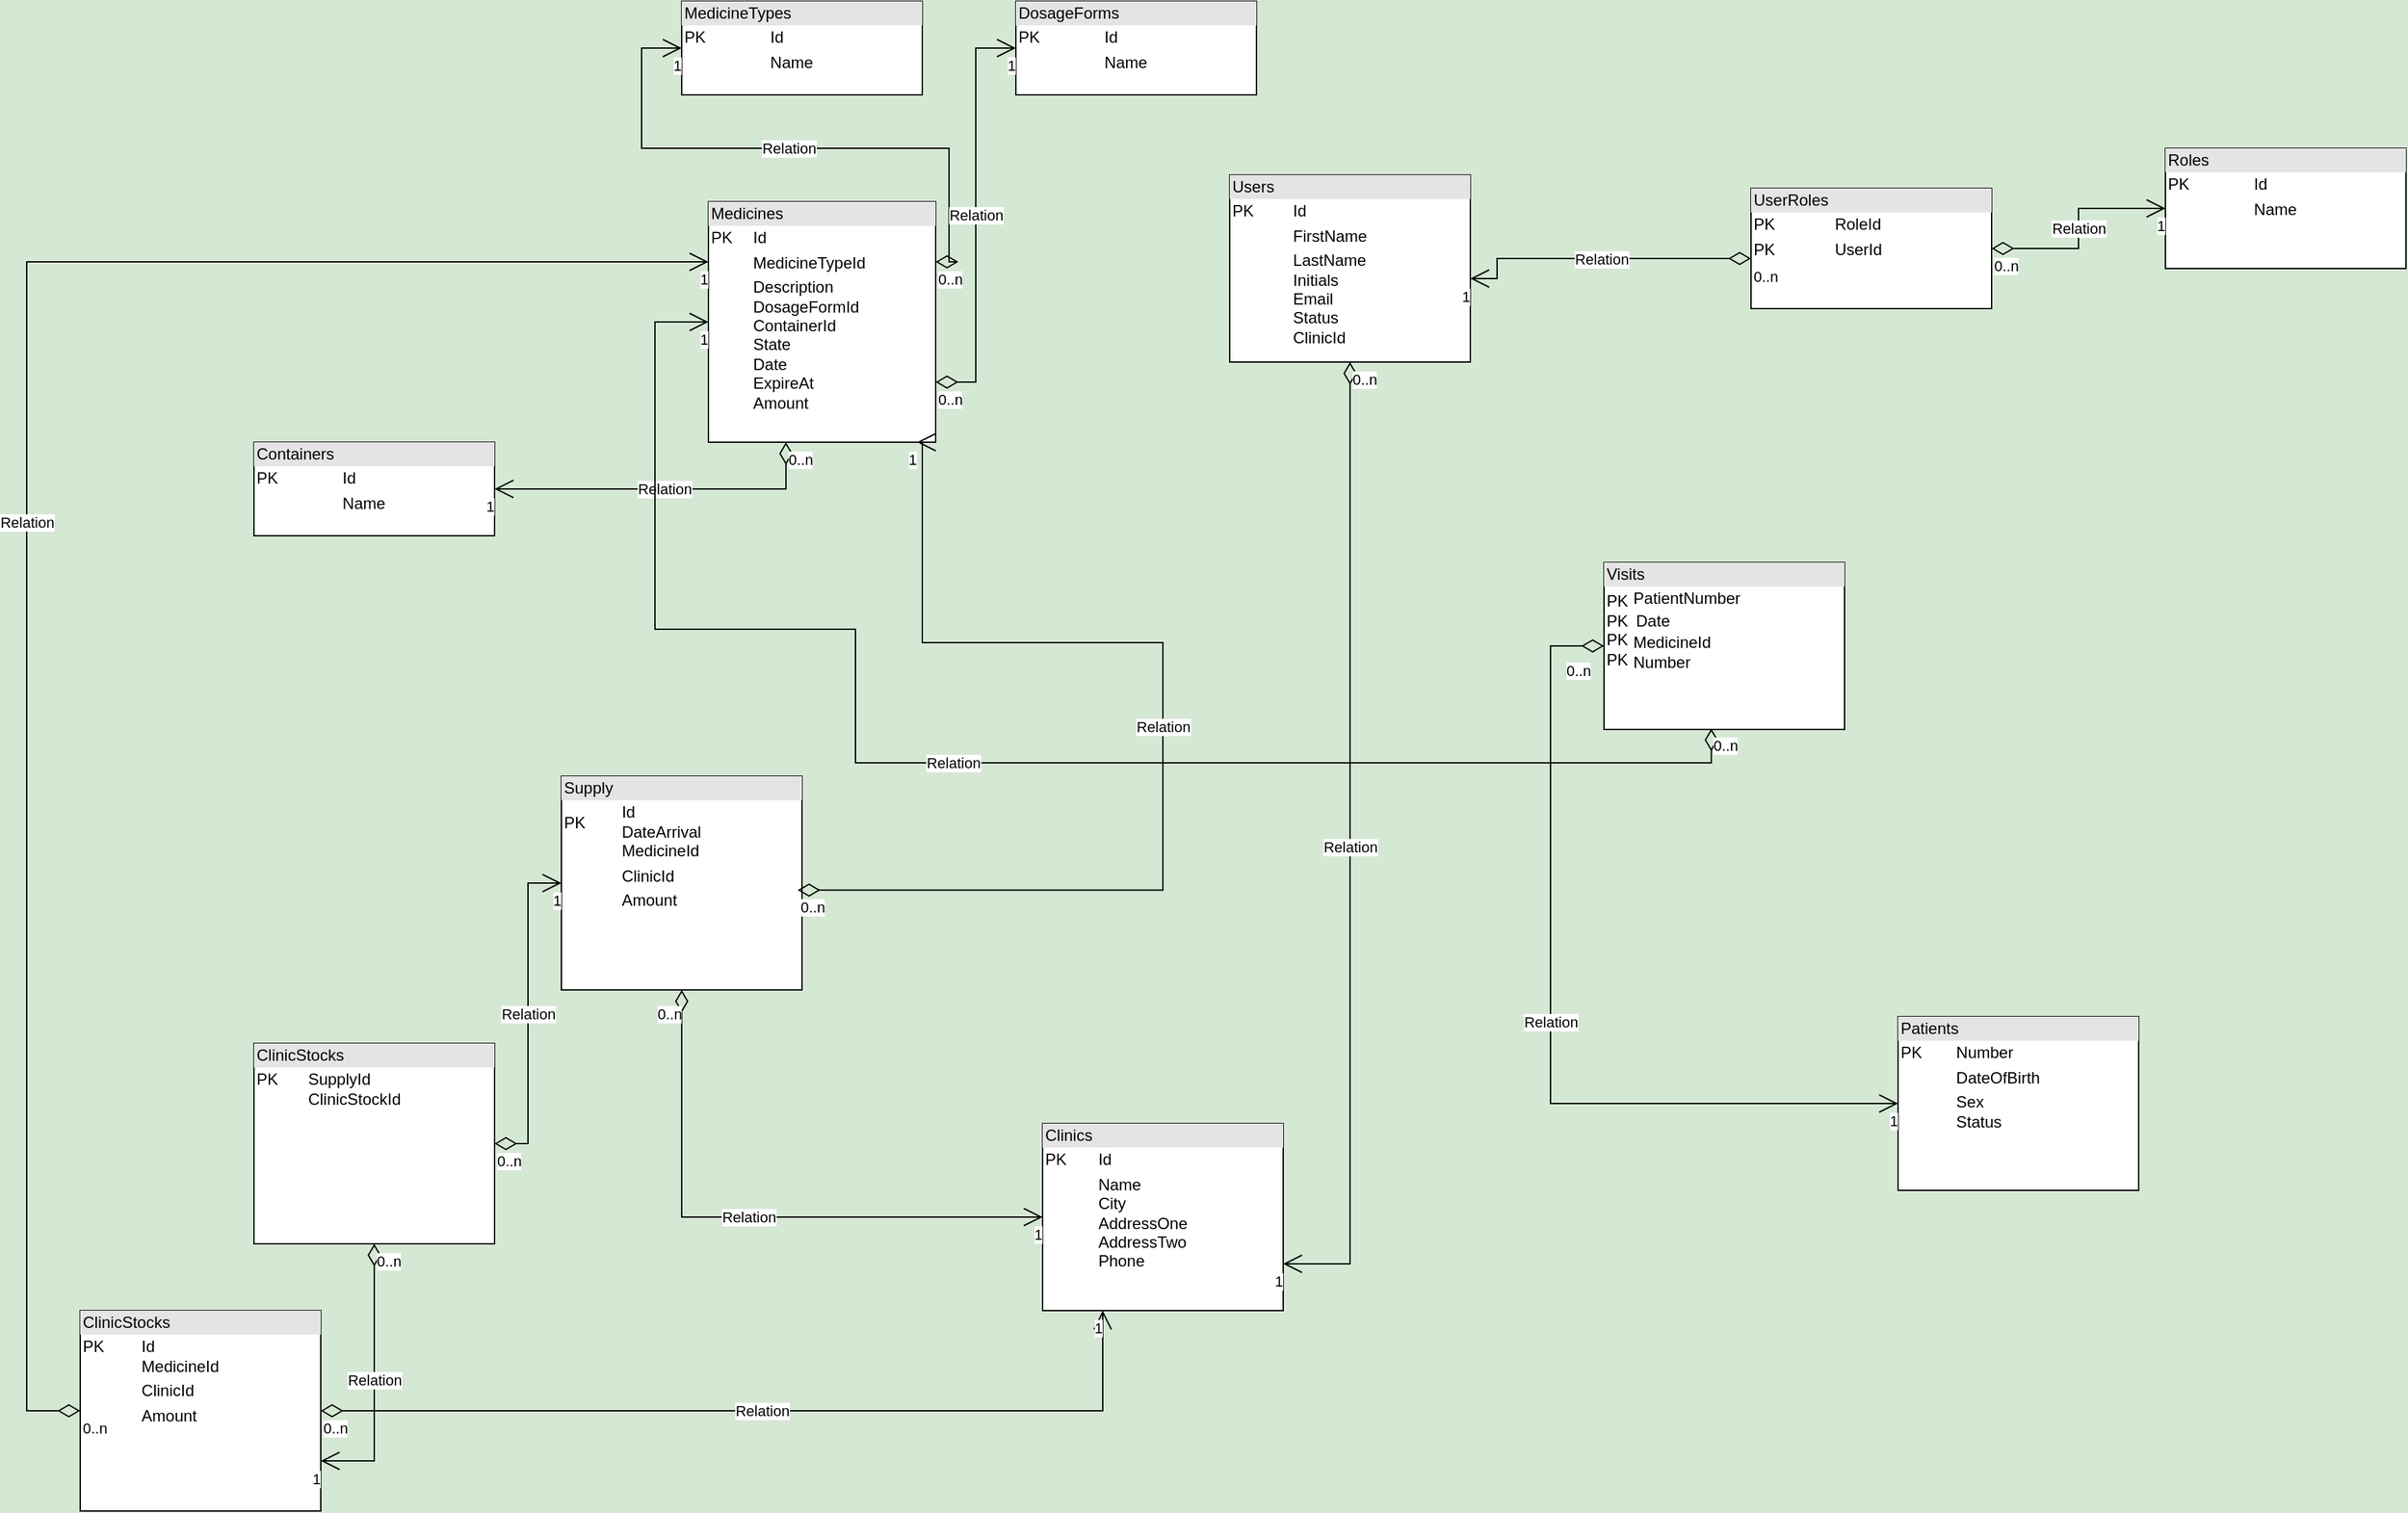 <mxfile version="26.2.13">
  <diagram name="Page-1" id="2ca16b54-16f6-2749-3443-fa8db7711227">
    <mxGraphModel dx="2792" dy="1736" grid="1" gridSize="10" guides="1" tooltips="1" connect="1" arrows="1" fold="1" page="0" pageScale="1" pageWidth="1100" pageHeight="850" background="#D5E8D4" math="0" shadow="0">
      <root>
        <mxCell id="0" />
        <mxCell id="1" parent="0" />
        <mxCell id="k5YfsXKy078yhHcY-8dC-7" value="&lt;div style=&quot;box-sizing: border-box; width: 100%; background: rgb(228, 228, 228); padding: 2px;&quot;&gt;Users&lt;/div&gt;&lt;table style=&quot;width:100%;font-size:1em;&quot; cellpadding=&quot;2&quot; cellspacing=&quot;0&quot;&gt;&lt;tbody&gt;&lt;tr&gt;&lt;td&gt;PK&lt;/td&gt;&lt;td&gt;Id&lt;/td&gt;&lt;/tr&gt;&lt;tr&gt;&lt;td&gt;&lt;br&gt;&lt;/td&gt;&lt;td&gt;FirstName&lt;/td&gt;&lt;/tr&gt;&lt;tr&gt;&lt;td&gt;&lt;/td&gt;&lt;td&gt;LastName&lt;br&gt;Initials&lt;br&gt;Email&lt;br&gt;Status&lt;br&gt;ClinicId&lt;/td&gt;&lt;/tr&gt;&lt;/tbody&gt;&lt;/table&gt;" style="verticalAlign=top;align=left;overflow=fill;html=1;whiteSpace=wrap;" parent="1" vertex="1">
          <mxGeometry x="290" y="-130" width="180" height="140" as="geometry" />
        </mxCell>
        <mxCell id="k5YfsXKy078yhHcY-8dC-8" value="&lt;div style=&quot;box-sizing: border-box; width: 100%; background: rgb(228, 228, 228); padding: 2px;&quot;&gt;Roles&lt;/div&gt;&lt;table style=&quot;width:100%;font-size:1em;&quot; cellpadding=&quot;2&quot; cellspacing=&quot;0&quot;&gt;&lt;tbody&gt;&lt;tr&gt;&lt;td&gt;PK&lt;/td&gt;&lt;td&gt;Id&lt;/td&gt;&lt;/tr&gt;&lt;tr&gt;&lt;td&gt;&lt;br&gt;&lt;/td&gt;&lt;td&gt;Name&lt;/td&gt;&lt;/tr&gt;&lt;tr&gt;&lt;td&gt;&lt;/td&gt;&lt;td&gt;&lt;br&gt;&lt;/td&gt;&lt;/tr&gt;&lt;/tbody&gt;&lt;/table&gt;" style="verticalAlign=top;align=left;overflow=fill;html=1;whiteSpace=wrap;" parent="1" vertex="1">
          <mxGeometry x="990" y="-150" width="180" height="90" as="geometry" />
        </mxCell>
        <mxCell id="k5YfsXKy078yhHcY-8dC-9" value="&lt;div style=&quot;box-sizing: border-box; width: 100%; background: rgb(228, 228, 228); padding: 2px;&quot;&gt;MedicineTypes&lt;/div&gt;&lt;table style=&quot;width:100%;font-size:1em;&quot; cellpadding=&quot;2&quot; cellspacing=&quot;0&quot;&gt;&lt;tbody&gt;&lt;tr&gt;&lt;td&gt;PK&lt;/td&gt;&lt;td&gt;Id&lt;/td&gt;&lt;/tr&gt;&lt;tr&gt;&lt;td&gt;&lt;br&gt;&lt;/td&gt;&lt;td&gt;Name&lt;/td&gt;&lt;/tr&gt;&lt;tr&gt;&lt;td&gt;&lt;/td&gt;&lt;td&gt;&lt;br&gt;&lt;/td&gt;&lt;/tr&gt;&lt;/tbody&gt;&lt;/table&gt;" style="verticalAlign=top;align=left;overflow=fill;html=1;whiteSpace=wrap;" parent="1" vertex="1">
          <mxGeometry x="-120" y="-260" width="180" height="70" as="geometry" />
        </mxCell>
        <mxCell id="k5YfsXKy078yhHcY-8dC-10" value="&lt;div style=&quot;box-sizing: border-box; width: 100%; background: rgb(228, 228, 228); padding: 2px;&quot;&gt;DosageForms&lt;/div&gt;&lt;table style=&quot;width:100%;font-size:1em;&quot; cellpadding=&quot;2&quot; cellspacing=&quot;0&quot;&gt;&lt;tbody&gt;&lt;tr&gt;&lt;td&gt;PK&lt;/td&gt;&lt;td&gt;Id&lt;/td&gt;&lt;/tr&gt;&lt;tr&gt;&lt;td&gt;&lt;br&gt;&lt;/td&gt;&lt;td&gt;Name&lt;/td&gt;&lt;/tr&gt;&lt;tr&gt;&lt;td&gt;&lt;/td&gt;&lt;td&gt;&lt;br&gt;&lt;/td&gt;&lt;/tr&gt;&lt;/tbody&gt;&lt;/table&gt;" style="verticalAlign=top;align=left;overflow=fill;html=1;whiteSpace=wrap;" parent="1" vertex="1">
          <mxGeometry x="130" y="-260" width="180" height="70" as="geometry" />
        </mxCell>
        <mxCell id="k5YfsXKy078yhHcY-8dC-11" value="&lt;div style=&quot;box-sizing: border-box; width: 100%; background: rgb(228, 228, 228); padding: 2px;&quot;&gt;Medicines&lt;/div&gt;&lt;table style=&quot;width:100%;font-size:1em;&quot; cellpadding=&quot;2&quot; cellspacing=&quot;0&quot;&gt;&lt;tbody&gt;&lt;tr&gt;&lt;td&gt;PK&lt;/td&gt;&lt;td&gt;Id&lt;/td&gt;&lt;/tr&gt;&lt;tr&gt;&lt;td&gt;&lt;br&gt;&lt;/td&gt;&lt;td&gt;MedicineTypeId&lt;/td&gt;&lt;/tr&gt;&lt;tr&gt;&lt;td&gt;&lt;/td&gt;&lt;td&gt;Description&lt;br&gt;DosageFormId&lt;br&gt;ContainerId&lt;br&gt;State&lt;br&gt;Date&lt;br&gt;ExpireAt&lt;br&gt;Amount&lt;br&gt;&lt;br&gt;&lt;br&gt;&lt;br&gt;&lt;br&gt;&lt;/td&gt;&lt;/tr&gt;&lt;/tbody&gt;&lt;/table&gt;" style="verticalAlign=top;align=left;overflow=fill;html=1;whiteSpace=wrap;" parent="1" vertex="1">
          <mxGeometry x="-100" y="-110" width="170" height="180" as="geometry" />
        </mxCell>
        <mxCell id="k5YfsXKy078yhHcY-8dC-12" value="&lt;div style=&quot;box-sizing: border-box; width: 100%; background: rgb(228, 228, 228); padding: 2px;&quot;&gt;UserRoles&lt;/div&gt;&lt;table style=&quot;width:100%;font-size:1em;&quot; cellpadding=&quot;2&quot; cellspacing=&quot;0&quot;&gt;&lt;tbody&gt;&lt;tr&gt;&lt;td&gt;PK&lt;/td&gt;&lt;td&gt;RoleId&lt;/td&gt;&lt;/tr&gt;&lt;tr&gt;&lt;td&gt;PK&lt;/td&gt;&lt;td&gt;UserId&lt;/td&gt;&lt;/tr&gt;&lt;tr&gt;&lt;td&gt;&lt;/td&gt;&lt;td&gt;&lt;br&gt;&lt;/td&gt;&lt;/tr&gt;&lt;/tbody&gt;&lt;/table&gt;" style="verticalAlign=top;align=left;overflow=fill;html=1;whiteSpace=wrap;" parent="1" vertex="1">
          <mxGeometry x="680" y="-120" width="180" height="90" as="geometry" />
        </mxCell>
        <mxCell id="k5YfsXKy078yhHcY-8dC-21" value="&lt;div style=&quot;box-sizing: border-box; width: 100%; background: rgb(228, 228, 228); padding: 2px;&quot;&gt;Containers&lt;/div&gt;&lt;table style=&quot;width:100%;font-size:1em;&quot; cellpadding=&quot;2&quot; cellspacing=&quot;0&quot;&gt;&lt;tbody&gt;&lt;tr&gt;&lt;td&gt;PK&lt;/td&gt;&lt;td&gt;Id&lt;/td&gt;&lt;/tr&gt;&lt;tr&gt;&lt;td&gt;&lt;br&gt;&lt;/td&gt;&lt;td&gt;Name&lt;/td&gt;&lt;/tr&gt;&lt;tr&gt;&lt;td&gt;&lt;/td&gt;&lt;td&gt;&lt;br&gt;&lt;/td&gt;&lt;/tr&gt;&lt;/tbody&gt;&lt;/table&gt;" style="verticalAlign=top;align=left;overflow=fill;html=1;whiteSpace=wrap;" parent="1" vertex="1">
          <mxGeometry x="-440" y="70" width="180" height="70" as="geometry" />
        </mxCell>
        <mxCell id="k5YfsXKy078yhHcY-8dC-23" value="&lt;div style=&quot;box-sizing: border-box; width: 100%; background: rgb(228, 228, 228); padding: 2px;&quot;&gt;Supply&lt;/div&gt;&lt;table style=&quot;width:100%;font-size:1em;&quot; cellpadding=&quot;2&quot; cellspacing=&quot;0&quot;&gt;&lt;tbody&gt;&lt;tr&gt;&lt;td&gt;PK&lt;br&gt;&lt;br&gt;&lt;/td&gt;&lt;td&gt;Id&lt;br&gt;DateArrival&lt;br&gt;MedicineId&lt;/td&gt;&lt;/tr&gt;&lt;tr&gt;&lt;td&gt;&lt;br&gt;&lt;/td&gt;&lt;td&gt;ClinicId&lt;/td&gt;&lt;/tr&gt;&lt;tr&gt;&lt;td&gt;&lt;/td&gt;&lt;td&gt;Amount&lt;br&gt;&lt;br&gt;&lt;/td&gt;&lt;/tr&gt;&lt;/tbody&gt;&lt;/table&gt;" style="verticalAlign=top;align=left;overflow=fill;html=1;whiteSpace=wrap;" parent="1" vertex="1">
          <mxGeometry x="-210" y="320" width="180" height="160" as="geometry" />
        </mxCell>
        <mxCell id="k5YfsXKy078yhHcY-8dC-24" value="&lt;div style=&quot;box-sizing: border-box; width: 100%; background: rgb(228, 228, 228); padding: 2px;&quot;&gt;Clinics&lt;/div&gt;&lt;table style=&quot;width:100%;font-size:1em;&quot; cellpadding=&quot;2&quot; cellspacing=&quot;0&quot;&gt;&lt;tbody&gt;&lt;tr&gt;&lt;td&gt;PK&lt;/td&gt;&lt;td&gt;Id&lt;/td&gt;&lt;/tr&gt;&lt;tr&gt;&lt;td&gt;&lt;br&gt;&lt;/td&gt;&lt;td&gt;Name&lt;br&gt;City&lt;br&gt;AddressOne&lt;br&gt;AddressTwo&lt;br&gt;Phone&lt;/td&gt;&lt;/tr&gt;&lt;tr&gt;&lt;td&gt;&lt;/td&gt;&lt;td&gt;&lt;br&gt;&lt;/td&gt;&lt;/tr&gt;&lt;/tbody&gt;&lt;/table&gt;" style="verticalAlign=top;align=left;overflow=fill;html=1;whiteSpace=wrap;" parent="1" vertex="1">
          <mxGeometry x="150" y="580" width="180" height="140" as="geometry" />
        </mxCell>
        <mxCell id="k5YfsXKy078yhHcY-8dC-32" value="Relation" style="endArrow=open;html=1;endSize=12;startArrow=diamondThin;startSize=14;startFill=0;edgeStyle=orthogonalEdgeStyle;rounded=0;exitX=0.982;exitY=0.533;exitDx=0;exitDy=0;entryX=0.918;entryY=1;entryDx=0;entryDy=0;exitPerimeter=0;entryPerimeter=0;" parent="1" source="k5YfsXKy078yhHcY-8dC-23" target="k5YfsXKy078yhHcY-8dC-11" edge="1">
          <mxGeometry relative="1" as="geometry">
            <mxPoint x="60" y="427.5" as="sourcePoint" />
            <mxPoint x="60" y="-10" as="targetPoint" />
            <Array as="points">
              <mxPoint x="240" y="405" />
              <mxPoint x="240" y="220" />
              <mxPoint x="60" y="220" />
              <mxPoint x="60" y="70" />
            </Array>
          </mxGeometry>
        </mxCell>
        <mxCell id="k5YfsXKy078yhHcY-8dC-33" value="0..n" style="edgeLabel;resizable=0;html=1;align=left;verticalAlign=top;" parent="k5YfsXKy078yhHcY-8dC-32" connectable="0" vertex="1">
          <mxGeometry x="-1" relative="1" as="geometry" />
        </mxCell>
        <mxCell id="k5YfsXKy078yhHcY-8dC-34" value="1" style="edgeLabel;resizable=0;html=1;align=right;verticalAlign=top;" parent="k5YfsXKy078yhHcY-8dC-32" connectable="0" vertex="1">
          <mxGeometry x="1" relative="1" as="geometry" />
        </mxCell>
        <mxCell id="k5YfsXKy078yhHcY-8dC-35" value="Relation" style="endArrow=open;html=1;endSize=12;startArrow=diamondThin;startSize=14;startFill=0;edgeStyle=orthogonalEdgeStyle;rounded=0;exitX=0.5;exitY=1;exitDx=0;exitDy=0;entryX=0;entryY=0.5;entryDx=0;entryDy=0;" parent="1" source="k5YfsXKy078yhHcY-8dC-23" target="k5YfsXKy078yhHcY-8dC-24" edge="1">
          <mxGeometry relative="1" as="geometry">
            <mxPoint x="430" y="350" as="sourcePoint" />
            <mxPoint x="20" y="560" as="targetPoint" />
            <Array as="points">
              <mxPoint x="-120" y="650" />
            </Array>
          </mxGeometry>
        </mxCell>
        <mxCell id="k5YfsXKy078yhHcY-8dC-36" value="0..n" style="edgeLabel;resizable=0;html=1;align=left;verticalAlign=top;" parent="k5YfsXKy078yhHcY-8dC-35" connectable="0" vertex="1">
          <mxGeometry x="-1" relative="1" as="geometry">
            <mxPoint x="-20" y="5" as="offset" />
          </mxGeometry>
        </mxCell>
        <mxCell id="k5YfsXKy078yhHcY-8dC-37" value="1" style="edgeLabel;resizable=0;html=1;align=right;verticalAlign=top;" parent="k5YfsXKy078yhHcY-8dC-35" connectable="0" vertex="1">
          <mxGeometry x="1" relative="1" as="geometry" />
        </mxCell>
        <mxCell id="k5YfsXKy078yhHcY-8dC-38" value="Relation" style="endArrow=open;html=1;endSize=12;startArrow=diamondThin;startSize=14;startFill=0;edgeStyle=orthogonalEdgeStyle;rounded=0;exitX=0;exitY=0.5;exitDx=0;exitDy=0;entryX=1;entryY=0.5;entryDx=0;entryDy=0;" parent="1" edge="1">
          <mxGeometry relative="1" as="geometry">
            <mxPoint x="680" y="-67.5" as="sourcePoint" />
            <mxPoint x="470" y="-52.5" as="targetPoint" />
            <Array as="points">
              <mxPoint x="490" y="-67" />
              <mxPoint x="490" y="-52" />
            </Array>
          </mxGeometry>
        </mxCell>
        <mxCell id="k5YfsXKy078yhHcY-8dC-39" value="0..n" style="edgeLabel;resizable=0;html=1;align=left;verticalAlign=top;" parent="k5YfsXKy078yhHcY-8dC-38" connectable="0" vertex="1">
          <mxGeometry x="-1" relative="1" as="geometry" />
        </mxCell>
        <mxCell id="k5YfsXKy078yhHcY-8dC-40" value="1" style="edgeLabel;resizable=0;html=1;align=right;verticalAlign=top;" parent="k5YfsXKy078yhHcY-8dC-38" connectable="0" vertex="1">
          <mxGeometry x="1" relative="1" as="geometry" />
        </mxCell>
        <mxCell id="k5YfsXKy078yhHcY-8dC-41" value="Relation" style="endArrow=open;html=1;endSize=12;startArrow=diamondThin;startSize=14;startFill=0;edgeStyle=orthogonalEdgeStyle;rounded=0;exitX=1;exitY=0.5;exitDx=0;exitDy=0;entryX=0;entryY=0.5;entryDx=0;entryDy=0;" parent="1" source="k5YfsXKy078yhHcY-8dC-12" target="k5YfsXKy078yhHcY-8dC-8" edge="1">
          <mxGeometry relative="1" as="geometry">
            <mxPoint x="410" y="350" as="sourcePoint" />
            <mxPoint x="570" y="350" as="targetPoint" />
          </mxGeometry>
        </mxCell>
        <mxCell id="k5YfsXKy078yhHcY-8dC-42" value="0..n" style="edgeLabel;resizable=0;html=1;align=left;verticalAlign=top;" parent="k5YfsXKy078yhHcY-8dC-41" connectable="0" vertex="1">
          <mxGeometry x="-1" relative="1" as="geometry" />
        </mxCell>
        <mxCell id="k5YfsXKy078yhHcY-8dC-43" value="1" style="edgeLabel;resizable=0;html=1;align=right;verticalAlign=top;" parent="k5YfsXKy078yhHcY-8dC-41" connectable="0" vertex="1">
          <mxGeometry x="1" relative="1" as="geometry" />
        </mxCell>
        <mxCell id="k5YfsXKy078yhHcY-8dC-49" value="Relation" style="endArrow=open;html=1;endSize=12;startArrow=diamondThin;startSize=14;startFill=0;edgeStyle=orthogonalEdgeStyle;rounded=0;exitX=1;exitY=0.25;exitDx=0;exitDy=0;entryX=0;entryY=0.5;entryDx=0;entryDy=0;" parent="1" source="k5YfsXKy078yhHcY-8dC-11" target="k5YfsXKy078yhHcY-8dC-9" edge="1">
          <mxGeometry relative="1" as="geometry">
            <mxPoint x="600" y="360" as="sourcePoint" />
            <mxPoint x="760" y="360" as="targetPoint" />
            <mxPoint as="offset" />
            <Array as="points">
              <mxPoint x="80" y="-65" />
              <mxPoint x="80" y="-150" />
              <mxPoint x="-150" y="-150" />
              <mxPoint x="-150" y="-225" />
            </Array>
          </mxGeometry>
        </mxCell>
        <mxCell id="k5YfsXKy078yhHcY-8dC-50" value="0..n" style="edgeLabel;resizable=0;html=1;align=left;verticalAlign=top;" parent="k5YfsXKy078yhHcY-8dC-49" connectable="0" vertex="1">
          <mxGeometry x="-1" relative="1" as="geometry" />
        </mxCell>
        <mxCell id="k5YfsXKy078yhHcY-8dC-51" value="1" style="edgeLabel;resizable=0;html=1;align=right;verticalAlign=top;" parent="k5YfsXKy078yhHcY-8dC-49" connectable="0" vertex="1">
          <mxGeometry x="1" relative="1" as="geometry" />
        </mxCell>
        <mxCell id="k5YfsXKy078yhHcY-8dC-52" value="Relation" style="endArrow=open;html=1;endSize=12;startArrow=diamondThin;startSize=14;startFill=0;edgeStyle=orthogonalEdgeStyle;rounded=0;exitX=1;exitY=0.75;exitDx=0;exitDy=0;entryX=0;entryY=0.5;entryDx=0;entryDy=0;" parent="1" source="k5YfsXKy078yhHcY-8dC-11" target="k5YfsXKy078yhHcY-8dC-10" edge="1">
          <mxGeometry relative="1" as="geometry">
            <mxPoint x="590" y="414.5" as="sourcePoint" />
            <mxPoint x="750" y="414.5" as="targetPoint" />
          </mxGeometry>
        </mxCell>
        <mxCell id="k5YfsXKy078yhHcY-8dC-53" value="0..n" style="edgeLabel;resizable=0;html=1;align=left;verticalAlign=top;" parent="k5YfsXKy078yhHcY-8dC-52" connectable="0" vertex="1">
          <mxGeometry x="-1" relative="1" as="geometry" />
        </mxCell>
        <mxCell id="k5YfsXKy078yhHcY-8dC-54" value="1" style="edgeLabel;resizable=0;html=1;align=right;verticalAlign=top;" parent="k5YfsXKy078yhHcY-8dC-52" connectable="0" vertex="1">
          <mxGeometry x="1" relative="1" as="geometry" />
        </mxCell>
        <mxCell id="k5YfsXKy078yhHcY-8dC-55" value="Relation" style="endArrow=open;html=1;endSize=12;startArrow=diamondThin;startSize=14;startFill=0;edgeStyle=orthogonalEdgeStyle;rounded=0;exitX=0.341;exitY=0.998;exitDx=0;exitDy=0;entryX=1;entryY=0.5;entryDx=0;entryDy=0;exitPerimeter=0;" parent="1" target="k5YfsXKy078yhHcY-8dC-21" edge="1">
          <mxGeometry relative="1" as="geometry">
            <mxPoint x="-42.03" y="70.0" as="sourcePoint" />
            <mxPoint x="-390" y="105.36" as="targetPoint" />
            <Array as="points">
              <mxPoint x="-42" y="105" />
            </Array>
          </mxGeometry>
        </mxCell>
        <mxCell id="k5YfsXKy078yhHcY-8dC-56" value="0..n" style="edgeLabel;resizable=0;html=1;align=left;verticalAlign=top;" parent="k5YfsXKy078yhHcY-8dC-55" connectable="0" vertex="1">
          <mxGeometry x="-1" relative="1" as="geometry" />
        </mxCell>
        <mxCell id="k5YfsXKy078yhHcY-8dC-57" value="1" style="edgeLabel;resizable=0;html=1;align=right;verticalAlign=top;" parent="k5YfsXKy078yhHcY-8dC-55" connectable="0" vertex="1">
          <mxGeometry x="1" relative="1" as="geometry" />
        </mxCell>
        <mxCell id="k5YfsXKy078yhHcY-8dC-63" value="&lt;div style=&quot;box-sizing: border-box; width: 100%; background: rgb(228, 228, 228); padding: 2px;&quot;&gt;Patients&lt;/div&gt;&lt;table style=&quot;width:100%;font-size:1em;&quot; cellpadding=&quot;2&quot; cellspacing=&quot;0&quot;&gt;&lt;tbody&gt;&lt;tr&gt;&lt;td&gt;PK&lt;/td&gt;&lt;td&gt;Number&lt;/td&gt;&lt;/tr&gt;&lt;tr&gt;&lt;td&gt;&lt;/td&gt;&lt;td&gt;DateOfBirth&lt;/td&gt;&lt;/tr&gt;&lt;tr&gt;&lt;td&gt;&lt;/td&gt;&lt;td&gt;Sex&lt;br&gt;Status&lt;/td&gt;&lt;/tr&gt;&lt;/tbody&gt;&lt;/table&gt;" style="verticalAlign=top;align=left;overflow=fill;html=1;whiteSpace=wrap;" parent="1" vertex="1">
          <mxGeometry x="790" y="500" width="180" height="130" as="geometry" />
        </mxCell>
        <mxCell id="k5YfsXKy078yhHcY-8dC-65" value="&lt;div style=&quot;box-sizing: border-box; width: 100%; background: rgb(228, 228, 228); padding: 2px;&quot;&gt;Visits&lt;/div&gt;&lt;table style=&quot;width:100%;font-size:1em;&quot; cellpadding=&quot;2&quot; cellspacing=&quot;0&quot;&gt;&lt;tbody&gt;&lt;tr&gt;&lt;td&gt;PK&lt;br&gt;PK&lt;br&gt;PK&lt;br&gt;PK&lt;/td&gt;&lt;td&gt;PatientNumber&lt;span style=&quot;white-space: pre;&quot;&gt;&#x9;&lt;/span&gt;&lt;span style=&quot;white-space: pre;&quot;&gt;&#x9;&lt;/span&gt;&lt;table style=&quot;font-size: 1em; width: 180px;&quot; cellpadding=&quot;2&quot; cellspacing=&quot;0&quot;&gt;&lt;tbody&gt;&lt;tr&gt;&lt;td&gt;Date&lt;/td&gt;&lt;/tr&gt;&lt;tr&gt;&lt;/tr&gt;&lt;/tbody&gt;&lt;/table&gt;MedicineId&lt;br&gt;Number&lt;/td&gt;&lt;/tr&gt;&lt;tr&gt;&lt;td&gt;&lt;br&gt;&lt;/td&gt;&lt;td&gt;&lt;br&gt;&lt;br&gt;&lt;/td&gt;&lt;/tr&gt;&lt;tr&gt;&lt;td&gt;&lt;/td&gt;&lt;td&gt;&lt;br&gt;&lt;/td&gt;&lt;/tr&gt;&lt;/tbody&gt;&lt;/table&gt;" style="verticalAlign=top;align=left;overflow=fill;html=1;whiteSpace=wrap;" parent="1" vertex="1">
          <mxGeometry x="570" y="160" width="180" height="125" as="geometry" />
        </mxCell>
        <mxCell id="k5YfsXKy078yhHcY-8dC-66" value="Relation" style="endArrow=open;html=1;endSize=12;startArrow=diamondThin;startSize=14;startFill=0;edgeStyle=orthogonalEdgeStyle;rounded=0;exitX=0;exitY=0.5;exitDx=0;exitDy=0;entryX=0;entryY=0.5;entryDx=0;entryDy=0;" parent="1" source="k5YfsXKy078yhHcY-8dC-65" target="k5YfsXKy078yhHcY-8dC-63" edge="1">
          <mxGeometry relative="1" as="geometry">
            <mxPoint x="410" y="470" as="sourcePoint" />
            <mxPoint x="570" y="470" as="targetPoint" />
            <Array as="points">
              <mxPoint x="530" y="223" />
              <mxPoint x="530" y="565" />
            </Array>
          </mxGeometry>
        </mxCell>
        <mxCell id="k5YfsXKy078yhHcY-8dC-67" value="0..n" style="edgeLabel;resizable=0;html=1;align=left;verticalAlign=top;" parent="k5YfsXKy078yhHcY-8dC-66" connectable="0" vertex="1">
          <mxGeometry x="-1" relative="1" as="geometry">
            <mxPoint x="-30" y="5" as="offset" />
          </mxGeometry>
        </mxCell>
        <mxCell id="k5YfsXKy078yhHcY-8dC-68" value="1" style="edgeLabel;resizable=0;html=1;align=right;verticalAlign=top;" parent="k5YfsXKy078yhHcY-8dC-66" connectable="0" vertex="1">
          <mxGeometry x="1" relative="1" as="geometry" />
        </mxCell>
        <mxCell id="k5YfsXKy078yhHcY-8dC-69" value="Relation" style="endArrow=open;html=1;endSize=12;startArrow=diamondThin;startSize=14;startFill=0;edgeStyle=orthogonalEdgeStyle;rounded=0;exitX=0.5;exitY=1;exitDx=0;exitDy=0;entryX=1;entryY=0.75;entryDx=0;entryDy=0;" parent="1" source="k5YfsXKy078yhHcY-8dC-7" target="k5YfsXKy078yhHcY-8dC-24" edge="1">
          <mxGeometry relative="1" as="geometry">
            <mxPoint x="410" y="370" as="sourcePoint" />
            <mxPoint x="570" y="370" as="targetPoint" />
            <Array as="points">
              <mxPoint x="380" y="685" />
            </Array>
            <mxPoint as="offset" />
          </mxGeometry>
        </mxCell>
        <mxCell id="k5YfsXKy078yhHcY-8dC-70" value="0..n" style="edgeLabel;resizable=0;html=1;align=left;verticalAlign=top;" parent="k5YfsXKy078yhHcY-8dC-69" connectable="0" vertex="1">
          <mxGeometry x="-1" relative="1" as="geometry" />
        </mxCell>
        <mxCell id="k5YfsXKy078yhHcY-8dC-71" value="1" style="edgeLabel;resizable=0;html=1;align=right;verticalAlign=top;" parent="k5YfsXKy078yhHcY-8dC-69" connectable="0" vertex="1">
          <mxGeometry x="1" relative="1" as="geometry" />
        </mxCell>
        <mxCell id="k5YfsXKy078yhHcY-8dC-75" value="Relation" style="endArrow=open;html=1;endSize=12;startArrow=diamondThin;startSize=14;startFill=0;edgeStyle=orthogonalEdgeStyle;rounded=0;entryX=0;entryY=0.5;entryDx=0;entryDy=0;exitX=0.446;exitY=0.995;exitDx=0;exitDy=0;exitPerimeter=0;" parent="1" source="k5YfsXKy078yhHcY-8dC-65" target="k5YfsXKy078yhHcY-8dC-11" edge="1">
          <mxGeometry relative="1" as="geometry">
            <mxPoint x="410" y="380" as="sourcePoint" />
            <mxPoint x="570" y="380" as="targetPoint" />
            <Array as="points">
              <mxPoint x="650" y="310" />
              <mxPoint x="10" y="310" />
              <mxPoint x="10" y="210" />
              <mxPoint x="-140" y="210" />
              <mxPoint x="-140" y="-20" />
            </Array>
          </mxGeometry>
        </mxCell>
        <mxCell id="k5YfsXKy078yhHcY-8dC-76" value="0..n" style="edgeLabel;resizable=0;html=1;align=left;verticalAlign=top;" parent="k5YfsXKy078yhHcY-8dC-75" connectable="0" vertex="1">
          <mxGeometry x="-1" relative="1" as="geometry" />
        </mxCell>
        <mxCell id="k5YfsXKy078yhHcY-8dC-77" value="1" style="edgeLabel;resizable=0;html=1;align=right;verticalAlign=top;" parent="k5YfsXKy078yhHcY-8dC-75" connectable="0" vertex="1">
          <mxGeometry x="1" relative="1" as="geometry" />
        </mxCell>
        <mxCell id="Tc5bM_jjAUg0h41O2GLL-1" value="&lt;div style=&quot;box-sizing: border-box; width: 100%; background: rgb(228, 228, 228); padding: 2px;&quot;&gt;ClinicStocks&lt;/div&gt;&lt;table style=&quot;width:100%;font-size:1em;&quot; cellpadding=&quot;2&quot; cellspacing=&quot;0&quot;&gt;&lt;tbody&gt;&lt;tr&gt;&lt;td&gt;PK&lt;br&gt;&lt;br&gt;&lt;/td&gt;&lt;td&gt;Id&lt;br&gt;MedicineId&lt;/td&gt;&lt;/tr&gt;&lt;tr&gt;&lt;td&gt;&lt;br&gt;&lt;/td&gt;&lt;td&gt;ClinicId&lt;/td&gt;&lt;/tr&gt;&lt;tr&gt;&lt;td&gt;&lt;/td&gt;&lt;td&gt;Amount&lt;br&gt;&lt;br&gt;&lt;br&gt;&lt;/td&gt;&lt;/tr&gt;&lt;/tbody&gt;&lt;/table&gt;" style="verticalAlign=top;align=left;overflow=fill;html=1;whiteSpace=wrap;" parent="1" vertex="1">
          <mxGeometry x="-570" y="720" width="180" height="150" as="geometry" />
        </mxCell>
        <mxCell id="Tc5bM_jjAUg0h41O2GLL-4" value="&lt;div style=&quot;box-sizing: border-box; width: 100%; background: rgb(228, 228, 228); padding: 2px;&quot;&gt;ClinicStocks&lt;/div&gt;&lt;table style=&quot;width:100%;font-size:1em;&quot; cellpadding=&quot;2&quot; cellspacing=&quot;0&quot;&gt;&lt;tbody&gt;&lt;tr&gt;&lt;td&gt;PK&lt;br&gt;&lt;br&gt;&lt;/td&gt;&lt;td&gt;SupplyId&lt;br&gt;ClinicStockId&lt;/td&gt;&lt;/tr&gt;&lt;tr&gt;&lt;td&gt;&lt;/td&gt;&lt;td&gt;&lt;br&gt;&lt;br&gt;&lt;br&gt;&lt;/td&gt;&lt;/tr&gt;&lt;/tbody&gt;&lt;/table&gt;" style="verticalAlign=top;align=left;overflow=fill;html=1;whiteSpace=wrap;" parent="1" vertex="1">
          <mxGeometry x="-440" y="520" width="180" height="150" as="geometry" />
        </mxCell>
        <mxCell id="VgIQAjNQEwHclF-OJjE5-1" value="Relation" style="endArrow=open;html=1;endSize=12;startArrow=diamondThin;startSize=14;startFill=0;edgeStyle=orthogonalEdgeStyle;rounded=0;exitX=1;exitY=0.5;exitDx=0;exitDy=0;entryX=0;entryY=0.5;entryDx=0;entryDy=0;" edge="1" parent="1" source="Tc5bM_jjAUg0h41O2GLL-4" target="k5YfsXKy078yhHcY-8dC-23">
          <mxGeometry relative="1" as="geometry">
            <mxPoint x="-160" y="520" as="sourcePoint" />
            <mxPoint y="520" as="targetPoint" />
          </mxGeometry>
        </mxCell>
        <mxCell id="VgIQAjNQEwHclF-OJjE5-2" value="0..n" style="edgeLabel;resizable=0;html=1;align=left;verticalAlign=top;" connectable="0" vertex="1" parent="VgIQAjNQEwHclF-OJjE5-1">
          <mxGeometry x="-1" relative="1" as="geometry" />
        </mxCell>
        <mxCell id="VgIQAjNQEwHclF-OJjE5-3" value="1" style="edgeLabel;resizable=0;html=1;align=right;verticalAlign=top;" connectable="0" vertex="1" parent="VgIQAjNQEwHclF-OJjE5-1">
          <mxGeometry x="1" relative="1" as="geometry" />
        </mxCell>
        <mxCell id="VgIQAjNQEwHclF-OJjE5-4" value="Relation" style="endArrow=open;html=1;endSize=12;startArrow=diamondThin;startSize=14;startFill=0;edgeStyle=orthogonalEdgeStyle;rounded=0;exitX=0.5;exitY=1;exitDx=0;exitDy=0;entryX=1;entryY=0.75;entryDx=0;entryDy=0;" edge="1" parent="1" source="Tc5bM_jjAUg0h41O2GLL-4" target="Tc5bM_jjAUg0h41O2GLL-1">
          <mxGeometry relative="1" as="geometry">
            <mxPoint x="-160" y="520" as="sourcePoint" />
            <mxPoint y="520" as="targetPoint" />
          </mxGeometry>
        </mxCell>
        <mxCell id="VgIQAjNQEwHclF-OJjE5-5" value="0..n" style="edgeLabel;resizable=0;html=1;align=left;verticalAlign=top;" connectable="0" vertex="1" parent="VgIQAjNQEwHclF-OJjE5-4">
          <mxGeometry x="-1" relative="1" as="geometry" />
        </mxCell>
        <mxCell id="VgIQAjNQEwHclF-OJjE5-6" value="1" style="edgeLabel;resizable=0;html=1;align=right;verticalAlign=top;" connectable="0" vertex="1" parent="VgIQAjNQEwHclF-OJjE5-4">
          <mxGeometry x="1" relative="1" as="geometry" />
        </mxCell>
        <mxCell id="VgIQAjNQEwHclF-OJjE5-7" value="Relation" style="endArrow=open;html=1;endSize=12;startArrow=diamondThin;startSize=14;startFill=0;edgeStyle=orthogonalEdgeStyle;rounded=0;entryX=0;entryY=0.25;entryDx=0;entryDy=0;exitX=0;exitY=0.5;exitDx=0;exitDy=0;" edge="1" parent="1" source="Tc5bM_jjAUg0h41O2GLL-1" target="k5YfsXKy078yhHcY-8dC-11">
          <mxGeometry relative="1" as="geometry">
            <mxPoint x="-150" y="230" as="sourcePoint" />
            <mxPoint x="10" y="230" as="targetPoint" />
            <Array as="points">
              <mxPoint x="-610" y="795" />
              <mxPoint x="-610" y="-65" />
            </Array>
          </mxGeometry>
        </mxCell>
        <mxCell id="VgIQAjNQEwHclF-OJjE5-8" value="0..n" style="edgeLabel;resizable=0;html=1;align=left;verticalAlign=top;" connectable="0" vertex="1" parent="VgIQAjNQEwHclF-OJjE5-7">
          <mxGeometry x="-1" relative="1" as="geometry" />
        </mxCell>
        <mxCell id="VgIQAjNQEwHclF-OJjE5-9" value="1" style="edgeLabel;resizable=0;html=1;align=right;verticalAlign=top;" connectable="0" vertex="1" parent="VgIQAjNQEwHclF-OJjE5-7">
          <mxGeometry x="1" relative="1" as="geometry" />
        </mxCell>
        <mxCell id="VgIQAjNQEwHclF-OJjE5-10" value="Relation" style="endArrow=open;html=1;endSize=12;startArrow=diamondThin;startSize=14;startFill=0;edgeStyle=orthogonalEdgeStyle;rounded=0;exitX=1;exitY=0.5;exitDx=0;exitDy=0;entryX=0.25;entryY=1;entryDx=0;entryDy=0;" edge="1" parent="1" source="Tc5bM_jjAUg0h41O2GLL-1" target="k5YfsXKy078yhHcY-8dC-24">
          <mxGeometry relative="1" as="geometry">
            <mxPoint x="-290" y="650" as="sourcePoint" />
            <mxPoint x="-130" y="650" as="targetPoint" />
          </mxGeometry>
        </mxCell>
        <mxCell id="VgIQAjNQEwHclF-OJjE5-11" value="0..n" style="edgeLabel;resizable=0;html=1;align=left;verticalAlign=top;" connectable="0" vertex="1" parent="VgIQAjNQEwHclF-OJjE5-10">
          <mxGeometry x="-1" relative="1" as="geometry" />
        </mxCell>
        <mxCell id="VgIQAjNQEwHclF-OJjE5-12" value="1" style="edgeLabel;resizable=0;html=1;align=right;verticalAlign=top;" connectable="0" vertex="1" parent="VgIQAjNQEwHclF-OJjE5-10">
          <mxGeometry x="1" relative="1" as="geometry" />
        </mxCell>
      </root>
    </mxGraphModel>
  </diagram>
</mxfile>
